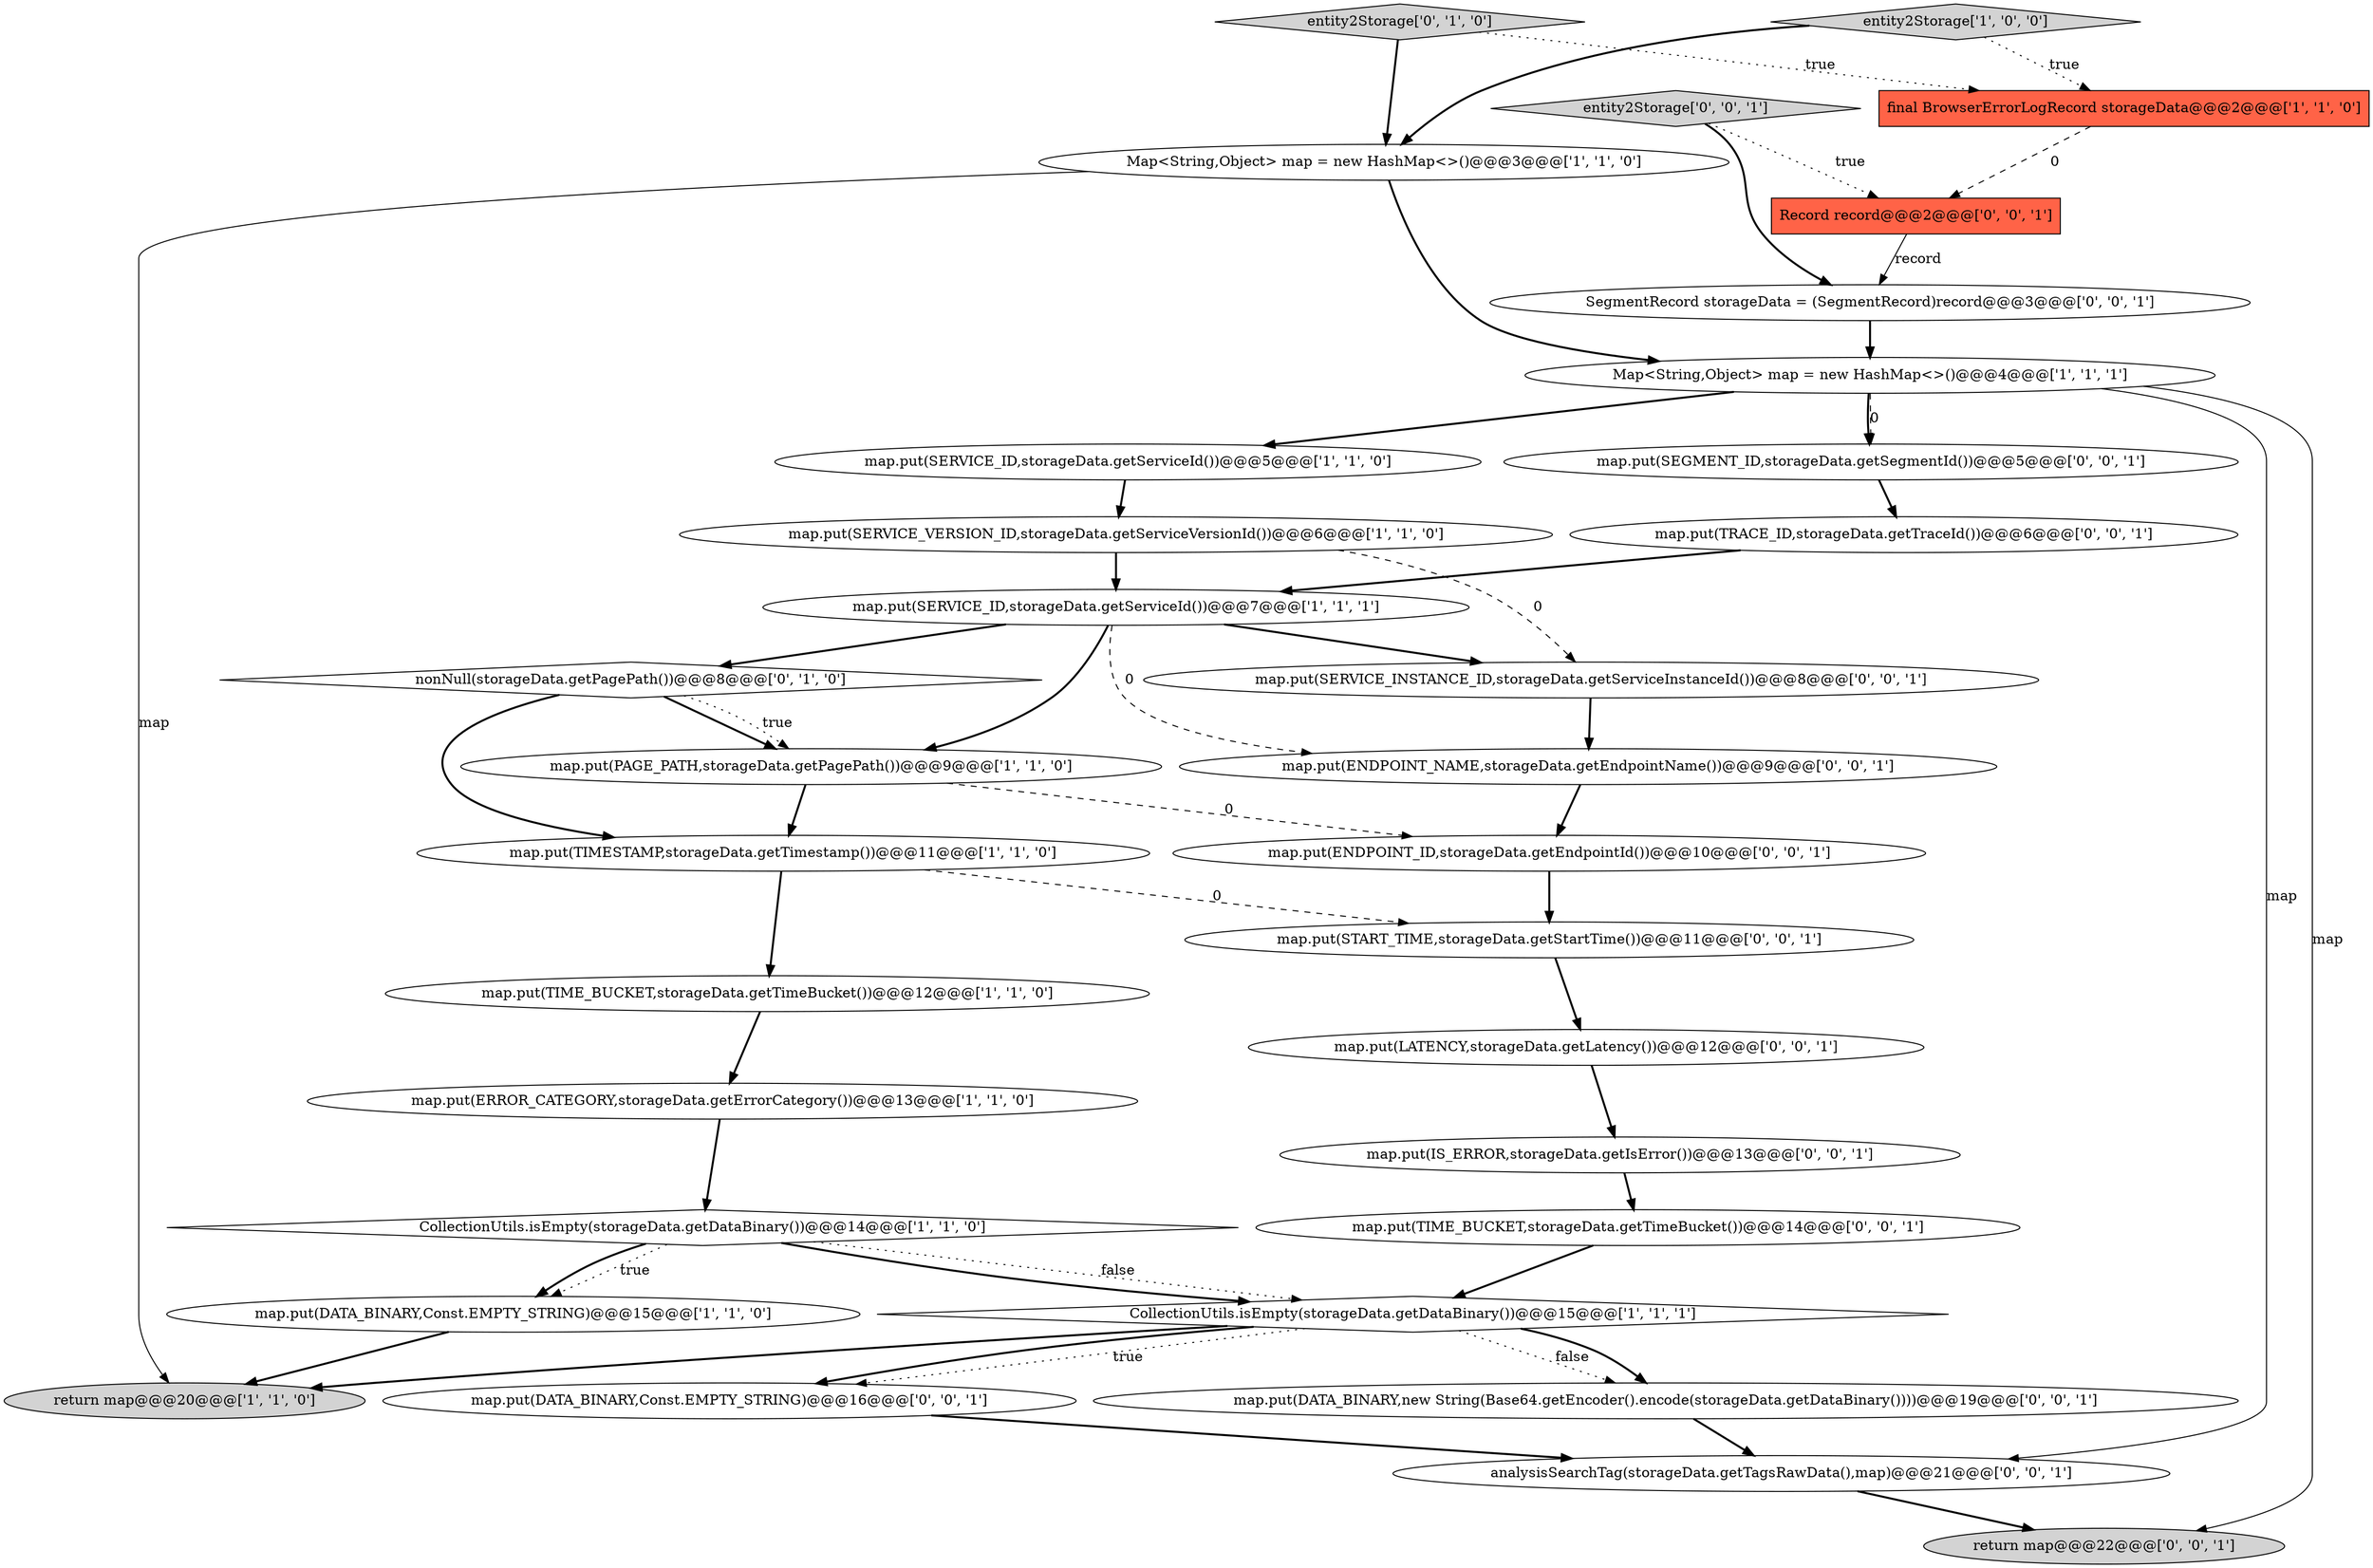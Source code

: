 digraph {
21 [style = filled, label = "map.put(IS_ERROR,storageData.getIsError())@@@13@@@['0', '0', '1']", fillcolor = white, shape = ellipse image = "AAA0AAABBB3BBB"];
25 [style = filled, label = "map.put(TRACE_ID,storageData.getTraceId())@@@6@@@['0', '0', '1']", fillcolor = white, shape = ellipse image = "AAA0AAABBB3BBB"];
18 [style = filled, label = "return map@@@22@@@['0', '0', '1']", fillcolor = lightgray, shape = ellipse image = "AAA0AAABBB3BBB"];
22 [style = filled, label = "SegmentRecord storageData = (SegmentRecord)record@@@3@@@['0', '0', '1']", fillcolor = white, shape = ellipse image = "AAA0AAABBB3BBB"];
26 [style = filled, label = "map.put(SERVICE_INSTANCE_ID,storageData.getServiceInstanceId())@@@8@@@['0', '0', '1']", fillcolor = white, shape = ellipse image = "AAA0AAABBB3BBB"];
24 [style = filled, label = "map.put(ENDPOINT_NAME,storageData.getEndpointName())@@@9@@@['0', '0', '1']", fillcolor = white, shape = ellipse image = "AAA0AAABBB3BBB"];
17 [style = filled, label = "map.put(LATENCY,storageData.getLatency())@@@12@@@['0', '0', '1']", fillcolor = white, shape = ellipse image = "AAA0AAABBB3BBB"];
6 [style = filled, label = "final BrowserErrorLogRecord storageData@@@2@@@['1', '1', '0']", fillcolor = tomato, shape = box image = "AAA0AAABBB1BBB"];
9 [style = filled, label = "return map@@@20@@@['1', '1', '0']", fillcolor = lightgray, shape = ellipse image = "AAA0AAABBB1BBB"];
15 [style = filled, label = "entity2Storage['0', '1', '0']", fillcolor = lightgray, shape = diamond image = "AAA0AAABBB2BBB"];
32 [style = filled, label = "map.put(DATA_BINARY,Const.EMPTY_STRING)@@@16@@@['0', '0', '1']", fillcolor = white, shape = ellipse image = "AAA0AAABBB3BBB"];
10 [style = filled, label = "map.put(PAGE_PATH,storageData.getPagePath())@@@9@@@['1', '1', '0']", fillcolor = white, shape = ellipse image = "AAA0AAABBB1BBB"];
2 [style = filled, label = "map.put(SERVICE_ID,storageData.getServiceId())@@@5@@@['1', '1', '0']", fillcolor = white, shape = ellipse image = "AAA0AAABBB1BBB"];
5 [style = filled, label = "map.put(TIMESTAMP,storageData.getTimestamp())@@@11@@@['1', '1', '0']", fillcolor = white, shape = ellipse image = "AAA0AAABBB1BBB"];
19 [style = filled, label = "map.put(START_TIME,storageData.getStartTime())@@@11@@@['0', '0', '1']", fillcolor = white, shape = ellipse image = "AAA0AAABBB3BBB"];
8 [style = filled, label = "Map<String,Object> map = new HashMap<>()@@@3@@@['1', '1', '0']", fillcolor = white, shape = ellipse image = "AAA0AAABBB1BBB"];
14 [style = filled, label = "map.put(ERROR_CATEGORY,storageData.getErrorCategory())@@@13@@@['1', '1', '0']", fillcolor = white, shape = ellipse image = "AAA0AAABBB1BBB"];
28 [style = filled, label = "analysisSearchTag(storageData.getTagsRawData(),map)@@@21@@@['0', '0', '1']", fillcolor = white, shape = ellipse image = "AAA0AAABBB3BBB"];
11 [style = filled, label = "entity2Storage['1', '0', '0']", fillcolor = lightgray, shape = diamond image = "AAA0AAABBB1BBB"];
1 [style = filled, label = "CollectionUtils.isEmpty(storageData.getDataBinary())@@@15@@@['1', '1', '1']", fillcolor = white, shape = diamond image = "AAA0AAABBB1BBB"];
20 [style = filled, label = "Record record@@@2@@@['0', '0', '1']", fillcolor = tomato, shape = box image = "AAA0AAABBB3BBB"];
12 [style = filled, label = "map.put(DATA_BINARY,Const.EMPTY_STRING)@@@15@@@['1', '1', '0']", fillcolor = white, shape = ellipse image = "AAA0AAABBB1BBB"];
7 [style = filled, label = "Map<String,Object> map = new HashMap<>()@@@4@@@['1', '1', '1']", fillcolor = white, shape = ellipse image = "AAA0AAABBB1BBB"];
16 [style = filled, label = "nonNull(storageData.getPagePath())@@@8@@@['0', '1', '0']", fillcolor = white, shape = diamond image = "AAA1AAABBB2BBB"];
29 [style = filled, label = "map.put(TIME_BUCKET,storageData.getTimeBucket())@@@14@@@['0', '0', '1']", fillcolor = white, shape = ellipse image = "AAA0AAABBB3BBB"];
27 [style = filled, label = "map.put(DATA_BINARY,new String(Base64.getEncoder().encode(storageData.getDataBinary())))@@@19@@@['0', '0', '1']", fillcolor = white, shape = ellipse image = "AAA0AAABBB3BBB"];
4 [style = filled, label = "map.put(SERVICE_ID,storageData.getServiceId())@@@7@@@['1', '1', '1']", fillcolor = white, shape = ellipse image = "AAA0AAABBB1BBB"];
3 [style = filled, label = "map.put(TIME_BUCKET,storageData.getTimeBucket())@@@12@@@['1', '1', '0']", fillcolor = white, shape = ellipse image = "AAA0AAABBB1BBB"];
13 [style = filled, label = "map.put(SERVICE_VERSION_ID,storageData.getServiceVersionId())@@@6@@@['1', '1', '0']", fillcolor = white, shape = ellipse image = "AAA0AAABBB1BBB"];
30 [style = filled, label = "map.put(SEGMENT_ID,storageData.getSegmentId())@@@5@@@['0', '0', '1']", fillcolor = white, shape = ellipse image = "AAA0AAABBB3BBB"];
31 [style = filled, label = "map.put(ENDPOINT_ID,storageData.getEndpointId())@@@10@@@['0', '0', '1']", fillcolor = white, shape = ellipse image = "AAA0AAABBB3BBB"];
23 [style = filled, label = "entity2Storage['0', '0', '1']", fillcolor = lightgray, shape = diamond image = "AAA0AAABBB3BBB"];
0 [style = filled, label = "CollectionUtils.isEmpty(storageData.getDataBinary())@@@14@@@['1', '1', '0']", fillcolor = white, shape = diamond image = "AAA0AAABBB1BBB"];
20->22 [style = solid, label="record"];
23->22 [style = bold, label=""];
26->24 [style = bold, label=""];
13->26 [style = dashed, label="0"];
4->24 [style = dashed, label="0"];
3->14 [style = bold, label=""];
1->9 [style = bold, label=""];
13->4 [style = bold, label=""];
1->27 [style = dotted, label="false"];
6->20 [style = dashed, label="0"];
4->26 [style = bold, label=""];
0->1 [style = dotted, label="false"];
17->21 [style = bold, label=""];
4->16 [style = bold, label=""];
27->28 [style = bold, label=""];
23->20 [style = dotted, label="true"];
2->13 [style = bold, label=""];
7->30 [style = dashed, label="0"];
0->12 [style = dotted, label="true"];
1->27 [style = bold, label=""];
14->0 [style = bold, label=""];
7->18 [style = solid, label="map"];
5->19 [style = dashed, label="0"];
30->25 [style = bold, label=""];
21->29 [style = bold, label=""];
0->1 [style = bold, label=""];
16->10 [style = bold, label=""];
15->6 [style = dotted, label="true"];
12->9 [style = bold, label=""];
1->32 [style = dotted, label="true"];
25->4 [style = bold, label=""];
0->12 [style = bold, label=""];
24->31 [style = bold, label=""];
10->31 [style = dashed, label="0"];
11->8 [style = bold, label=""];
32->28 [style = bold, label=""];
22->7 [style = bold, label=""];
19->17 [style = bold, label=""];
11->6 [style = dotted, label="true"];
16->10 [style = dotted, label="true"];
28->18 [style = bold, label=""];
16->5 [style = bold, label=""];
4->10 [style = bold, label=""];
8->7 [style = bold, label=""];
5->3 [style = bold, label=""];
29->1 [style = bold, label=""];
15->8 [style = bold, label=""];
10->5 [style = bold, label=""];
31->19 [style = bold, label=""];
7->28 [style = solid, label="map"];
7->30 [style = bold, label=""];
1->32 [style = bold, label=""];
8->9 [style = solid, label="map"];
7->2 [style = bold, label=""];
}
